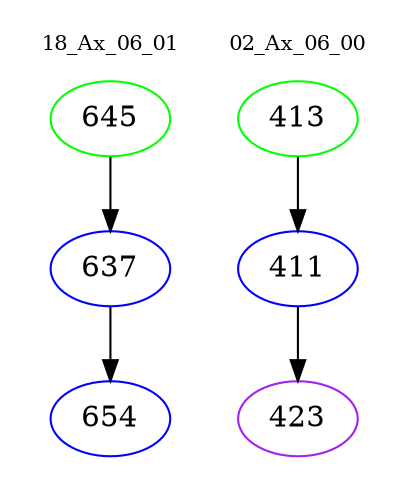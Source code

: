 digraph{
subgraph cluster_0 {
color = white
label = "18_Ax_06_01";
fontsize=10;
T0_645 [label="645", color="green"]
T0_645 -> T0_637 [color="black"]
T0_637 [label="637", color="blue"]
T0_637 -> T0_654 [color="black"]
T0_654 [label="654", color="blue"]
}
subgraph cluster_1 {
color = white
label = "02_Ax_06_00";
fontsize=10;
T1_413 [label="413", color="green"]
T1_413 -> T1_411 [color="black"]
T1_411 [label="411", color="blue"]
T1_411 -> T1_423 [color="black"]
T1_423 [label="423", color="purple"]
}
}
